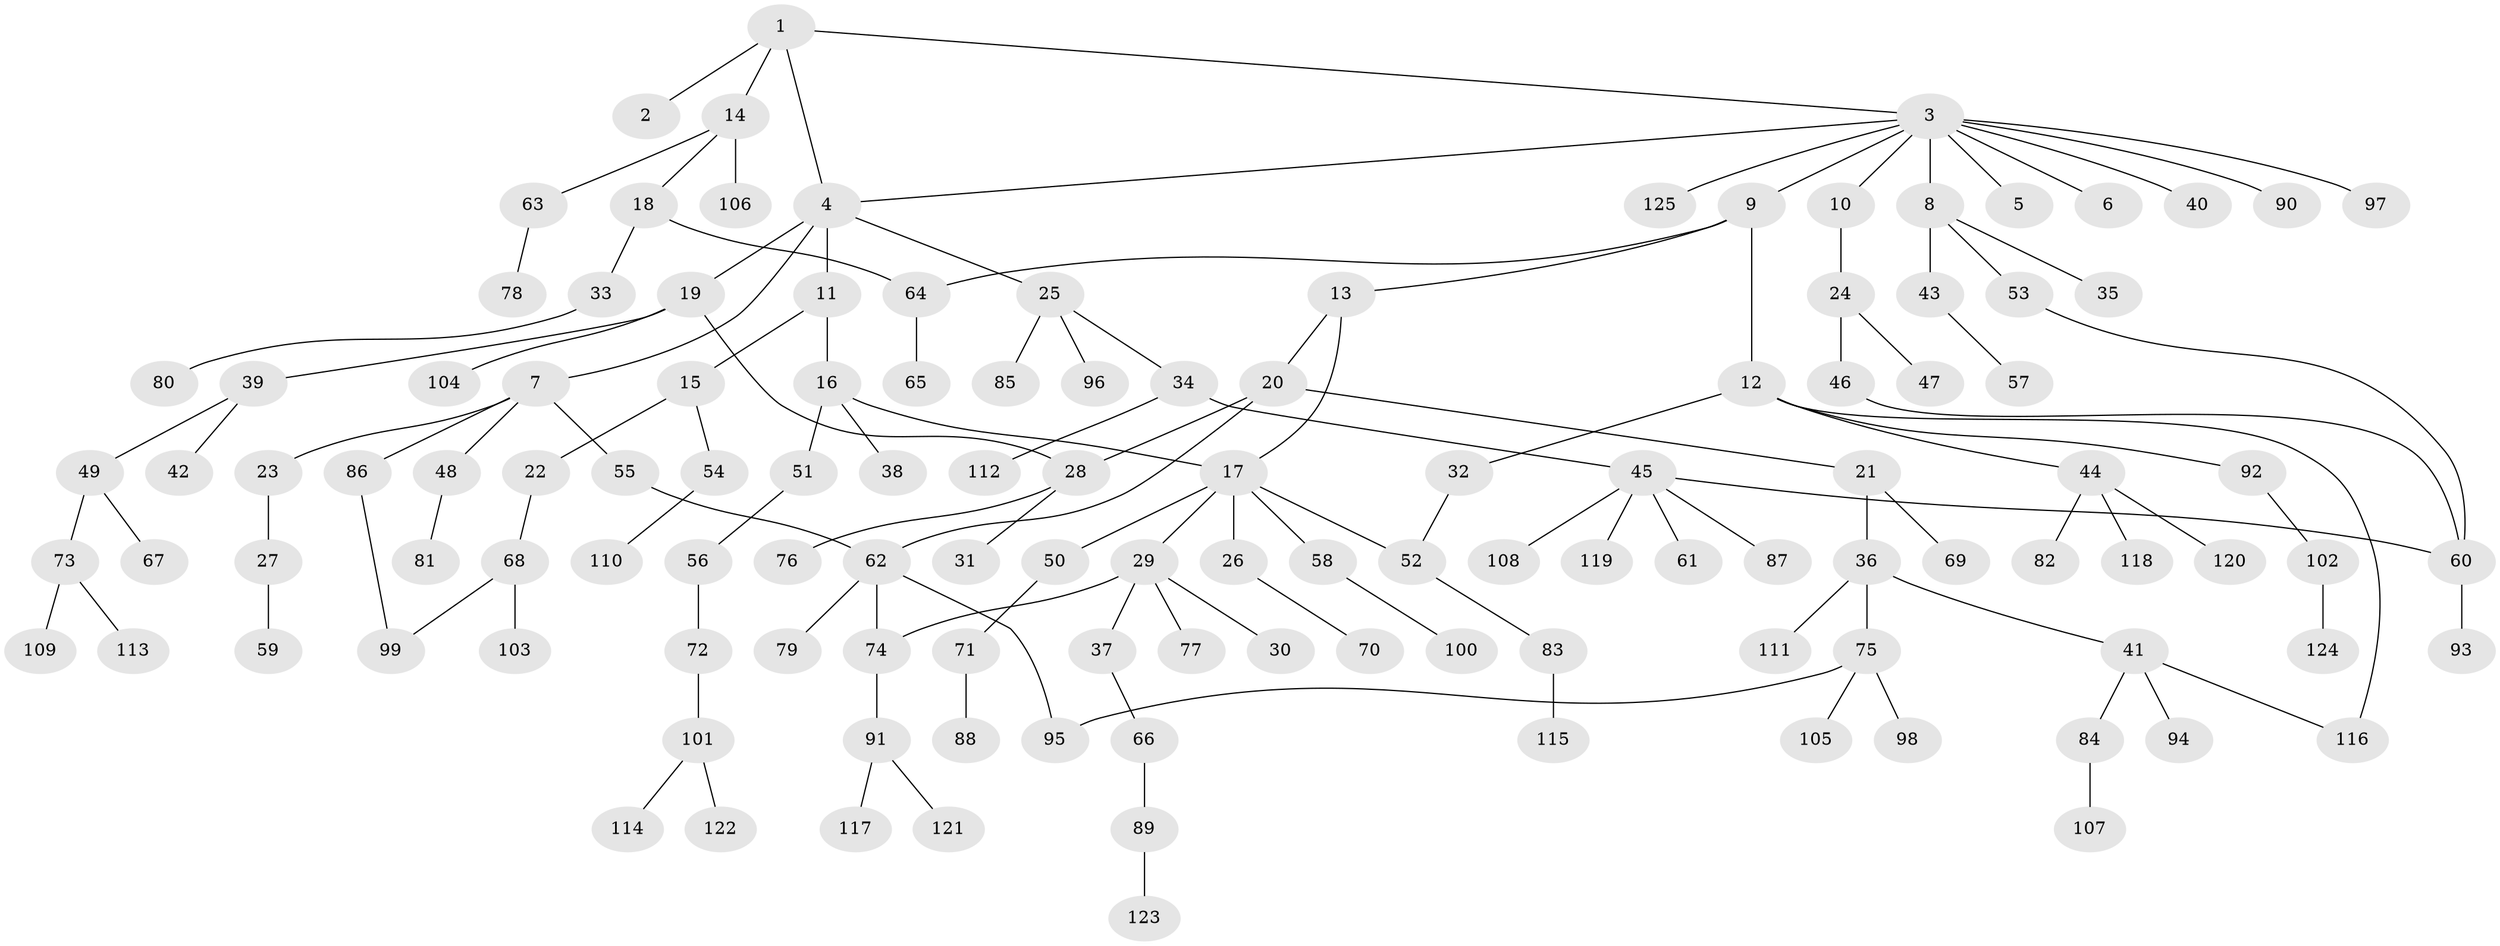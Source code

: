 // Generated by graph-tools (version 1.1) at 2025/42/03/09/25 04:42:38]
// undirected, 125 vertices, 136 edges
graph export_dot {
graph [start="1"]
  node [color=gray90,style=filled];
  1;
  2;
  3;
  4;
  5;
  6;
  7;
  8;
  9;
  10;
  11;
  12;
  13;
  14;
  15;
  16;
  17;
  18;
  19;
  20;
  21;
  22;
  23;
  24;
  25;
  26;
  27;
  28;
  29;
  30;
  31;
  32;
  33;
  34;
  35;
  36;
  37;
  38;
  39;
  40;
  41;
  42;
  43;
  44;
  45;
  46;
  47;
  48;
  49;
  50;
  51;
  52;
  53;
  54;
  55;
  56;
  57;
  58;
  59;
  60;
  61;
  62;
  63;
  64;
  65;
  66;
  67;
  68;
  69;
  70;
  71;
  72;
  73;
  74;
  75;
  76;
  77;
  78;
  79;
  80;
  81;
  82;
  83;
  84;
  85;
  86;
  87;
  88;
  89;
  90;
  91;
  92;
  93;
  94;
  95;
  96;
  97;
  98;
  99;
  100;
  101;
  102;
  103;
  104;
  105;
  106;
  107;
  108;
  109;
  110;
  111;
  112;
  113;
  114;
  115;
  116;
  117;
  118;
  119;
  120;
  121;
  122;
  123;
  124;
  125;
  1 -- 2;
  1 -- 3;
  1 -- 4;
  1 -- 14;
  3 -- 5;
  3 -- 6;
  3 -- 8;
  3 -- 9;
  3 -- 10;
  3 -- 40;
  3 -- 90;
  3 -- 97;
  3 -- 125;
  3 -- 4;
  4 -- 7;
  4 -- 11;
  4 -- 19;
  4 -- 25;
  7 -- 23;
  7 -- 48;
  7 -- 55;
  7 -- 86;
  8 -- 35;
  8 -- 43;
  8 -- 53;
  9 -- 12;
  9 -- 13;
  9 -- 64;
  10 -- 24;
  11 -- 15;
  11 -- 16;
  12 -- 32;
  12 -- 44;
  12 -- 92;
  12 -- 116;
  13 -- 17;
  13 -- 20;
  14 -- 18;
  14 -- 63;
  14 -- 106;
  15 -- 22;
  15 -- 54;
  16 -- 38;
  16 -- 51;
  16 -- 17;
  17 -- 26;
  17 -- 29;
  17 -- 50;
  17 -- 52;
  17 -- 58;
  18 -- 33;
  18 -- 64;
  19 -- 39;
  19 -- 104;
  19 -- 28;
  20 -- 21;
  20 -- 28;
  20 -- 62;
  21 -- 36;
  21 -- 69;
  22 -- 68;
  23 -- 27;
  24 -- 46;
  24 -- 47;
  25 -- 34;
  25 -- 85;
  25 -- 96;
  26 -- 70;
  27 -- 59;
  28 -- 31;
  28 -- 76;
  29 -- 30;
  29 -- 37;
  29 -- 77;
  29 -- 74;
  32 -- 52;
  33 -- 80;
  34 -- 45;
  34 -- 112;
  36 -- 41;
  36 -- 75;
  36 -- 111;
  37 -- 66;
  39 -- 42;
  39 -- 49;
  41 -- 84;
  41 -- 94;
  41 -- 116;
  43 -- 57;
  44 -- 82;
  44 -- 118;
  44 -- 120;
  45 -- 61;
  45 -- 87;
  45 -- 108;
  45 -- 119;
  45 -- 60;
  46 -- 60;
  48 -- 81;
  49 -- 67;
  49 -- 73;
  50 -- 71;
  51 -- 56;
  52 -- 83;
  53 -- 60;
  54 -- 110;
  55 -- 62;
  56 -- 72;
  58 -- 100;
  60 -- 93;
  62 -- 74;
  62 -- 79;
  62 -- 95;
  63 -- 78;
  64 -- 65;
  66 -- 89;
  68 -- 103;
  68 -- 99;
  71 -- 88;
  72 -- 101;
  73 -- 109;
  73 -- 113;
  74 -- 91;
  75 -- 98;
  75 -- 105;
  75 -- 95;
  83 -- 115;
  84 -- 107;
  86 -- 99;
  89 -- 123;
  91 -- 117;
  91 -- 121;
  92 -- 102;
  101 -- 114;
  101 -- 122;
  102 -- 124;
}
